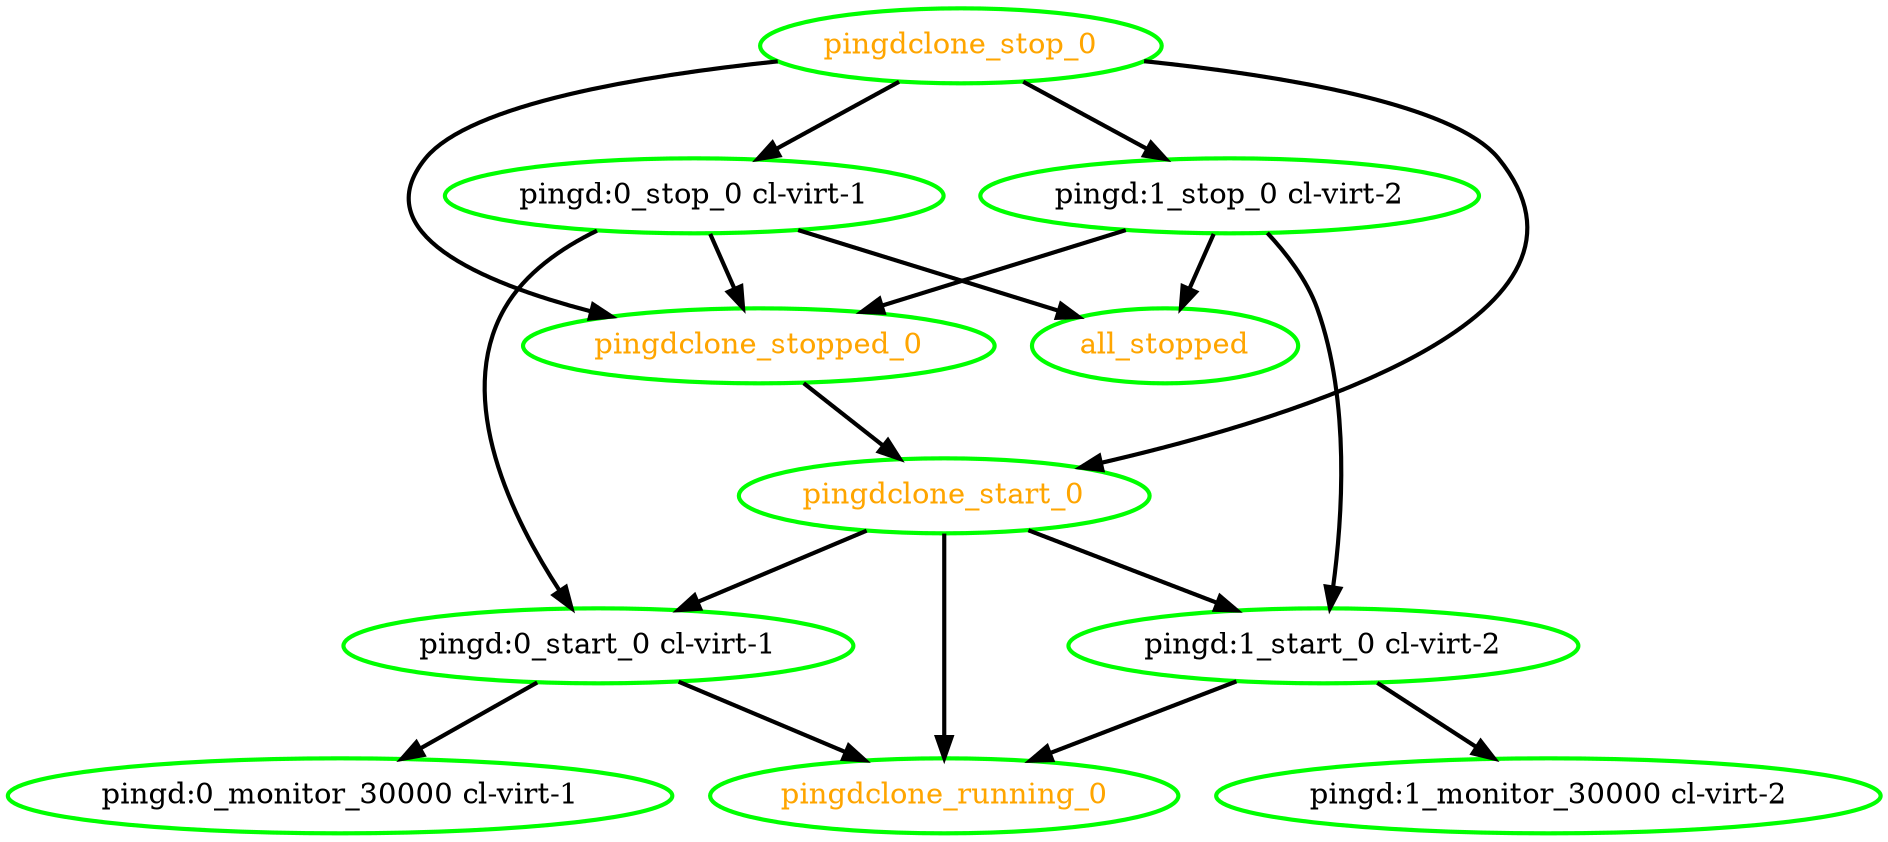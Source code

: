 digraph "g" {
"all_stopped" [ style=bold color="green" fontcolor="orange"  ]
"pingd:0_monitor_30000 cl-virt-1" [ style=bold color="green" fontcolor="black"  ]
"pingd:0_start_0 cl-virt-1" -> "pingd:0_monitor_30000 cl-virt-1" [ style = bold]
"pingd:0_start_0 cl-virt-1" -> "pingdclone_running_0" [ style = bold]
"pingd:0_start_0 cl-virt-1" [ style=bold color="green" fontcolor="black"  ]
"pingd:0_stop_0 cl-virt-1" -> "all_stopped" [ style = bold]
"pingd:0_stop_0 cl-virt-1" -> "pingd:0_start_0 cl-virt-1" [ style = bold]
"pingd:0_stop_0 cl-virt-1" -> "pingdclone_stopped_0" [ style = bold]
"pingd:0_stop_0 cl-virt-1" [ style=bold color="green" fontcolor="black"  ]
"pingd:1_monitor_30000 cl-virt-2" [ style=bold color="green" fontcolor="black"  ]
"pingd:1_start_0 cl-virt-2" -> "pingd:1_monitor_30000 cl-virt-2" [ style = bold]
"pingd:1_start_0 cl-virt-2" -> "pingdclone_running_0" [ style = bold]
"pingd:1_start_0 cl-virt-2" [ style=bold color="green" fontcolor="black"  ]
"pingd:1_stop_0 cl-virt-2" -> "all_stopped" [ style = bold]
"pingd:1_stop_0 cl-virt-2" -> "pingd:1_start_0 cl-virt-2" [ style = bold]
"pingd:1_stop_0 cl-virt-2" -> "pingdclone_stopped_0" [ style = bold]
"pingd:1_stop_0 cl-virt-2" [ style=bold color="green" fontcolor="black"  ]
"pingdclone_running_0" [ style=bold color="green" fontcolor="orange"  ]
"pingdclone_start_0" -> "pingd:0_start_0 cl-virt-1" [ style = bold]
"pingdclone_start_0" -> "pingd:1_start_0 cl-virt-2" [ style = bold]
"pingdclone_start_0" -> "pingdclone_running_0" [ style = bold]
"pingdclone_start_0" [ style=bold color="green" fontcolor="orange"  ]
"pingdclone_stop_0" -> "pingd:0_stop_0 cl-virt-1" [ style = bold]
"pingdclone_stop_0" -> "pingd:1_stop_0 cl-virt-2" [ style = bold]
"pingdclone_stop_0" -> "pingdclone_start_0" [ style = bold]
"pingdclone_stop_0" -> "pingdclone_stopped_0" [ style = bold]
"pingdclone_stop_0" [ style=bold color="green" fontcolor="orange"  ]
"pingdclone_stopped_0" -> "pingdclone_start_0" [ style = bold]
"pingdclone_stopped_0" [ style=bold color="green" fontcolor="orange"  ]
}
